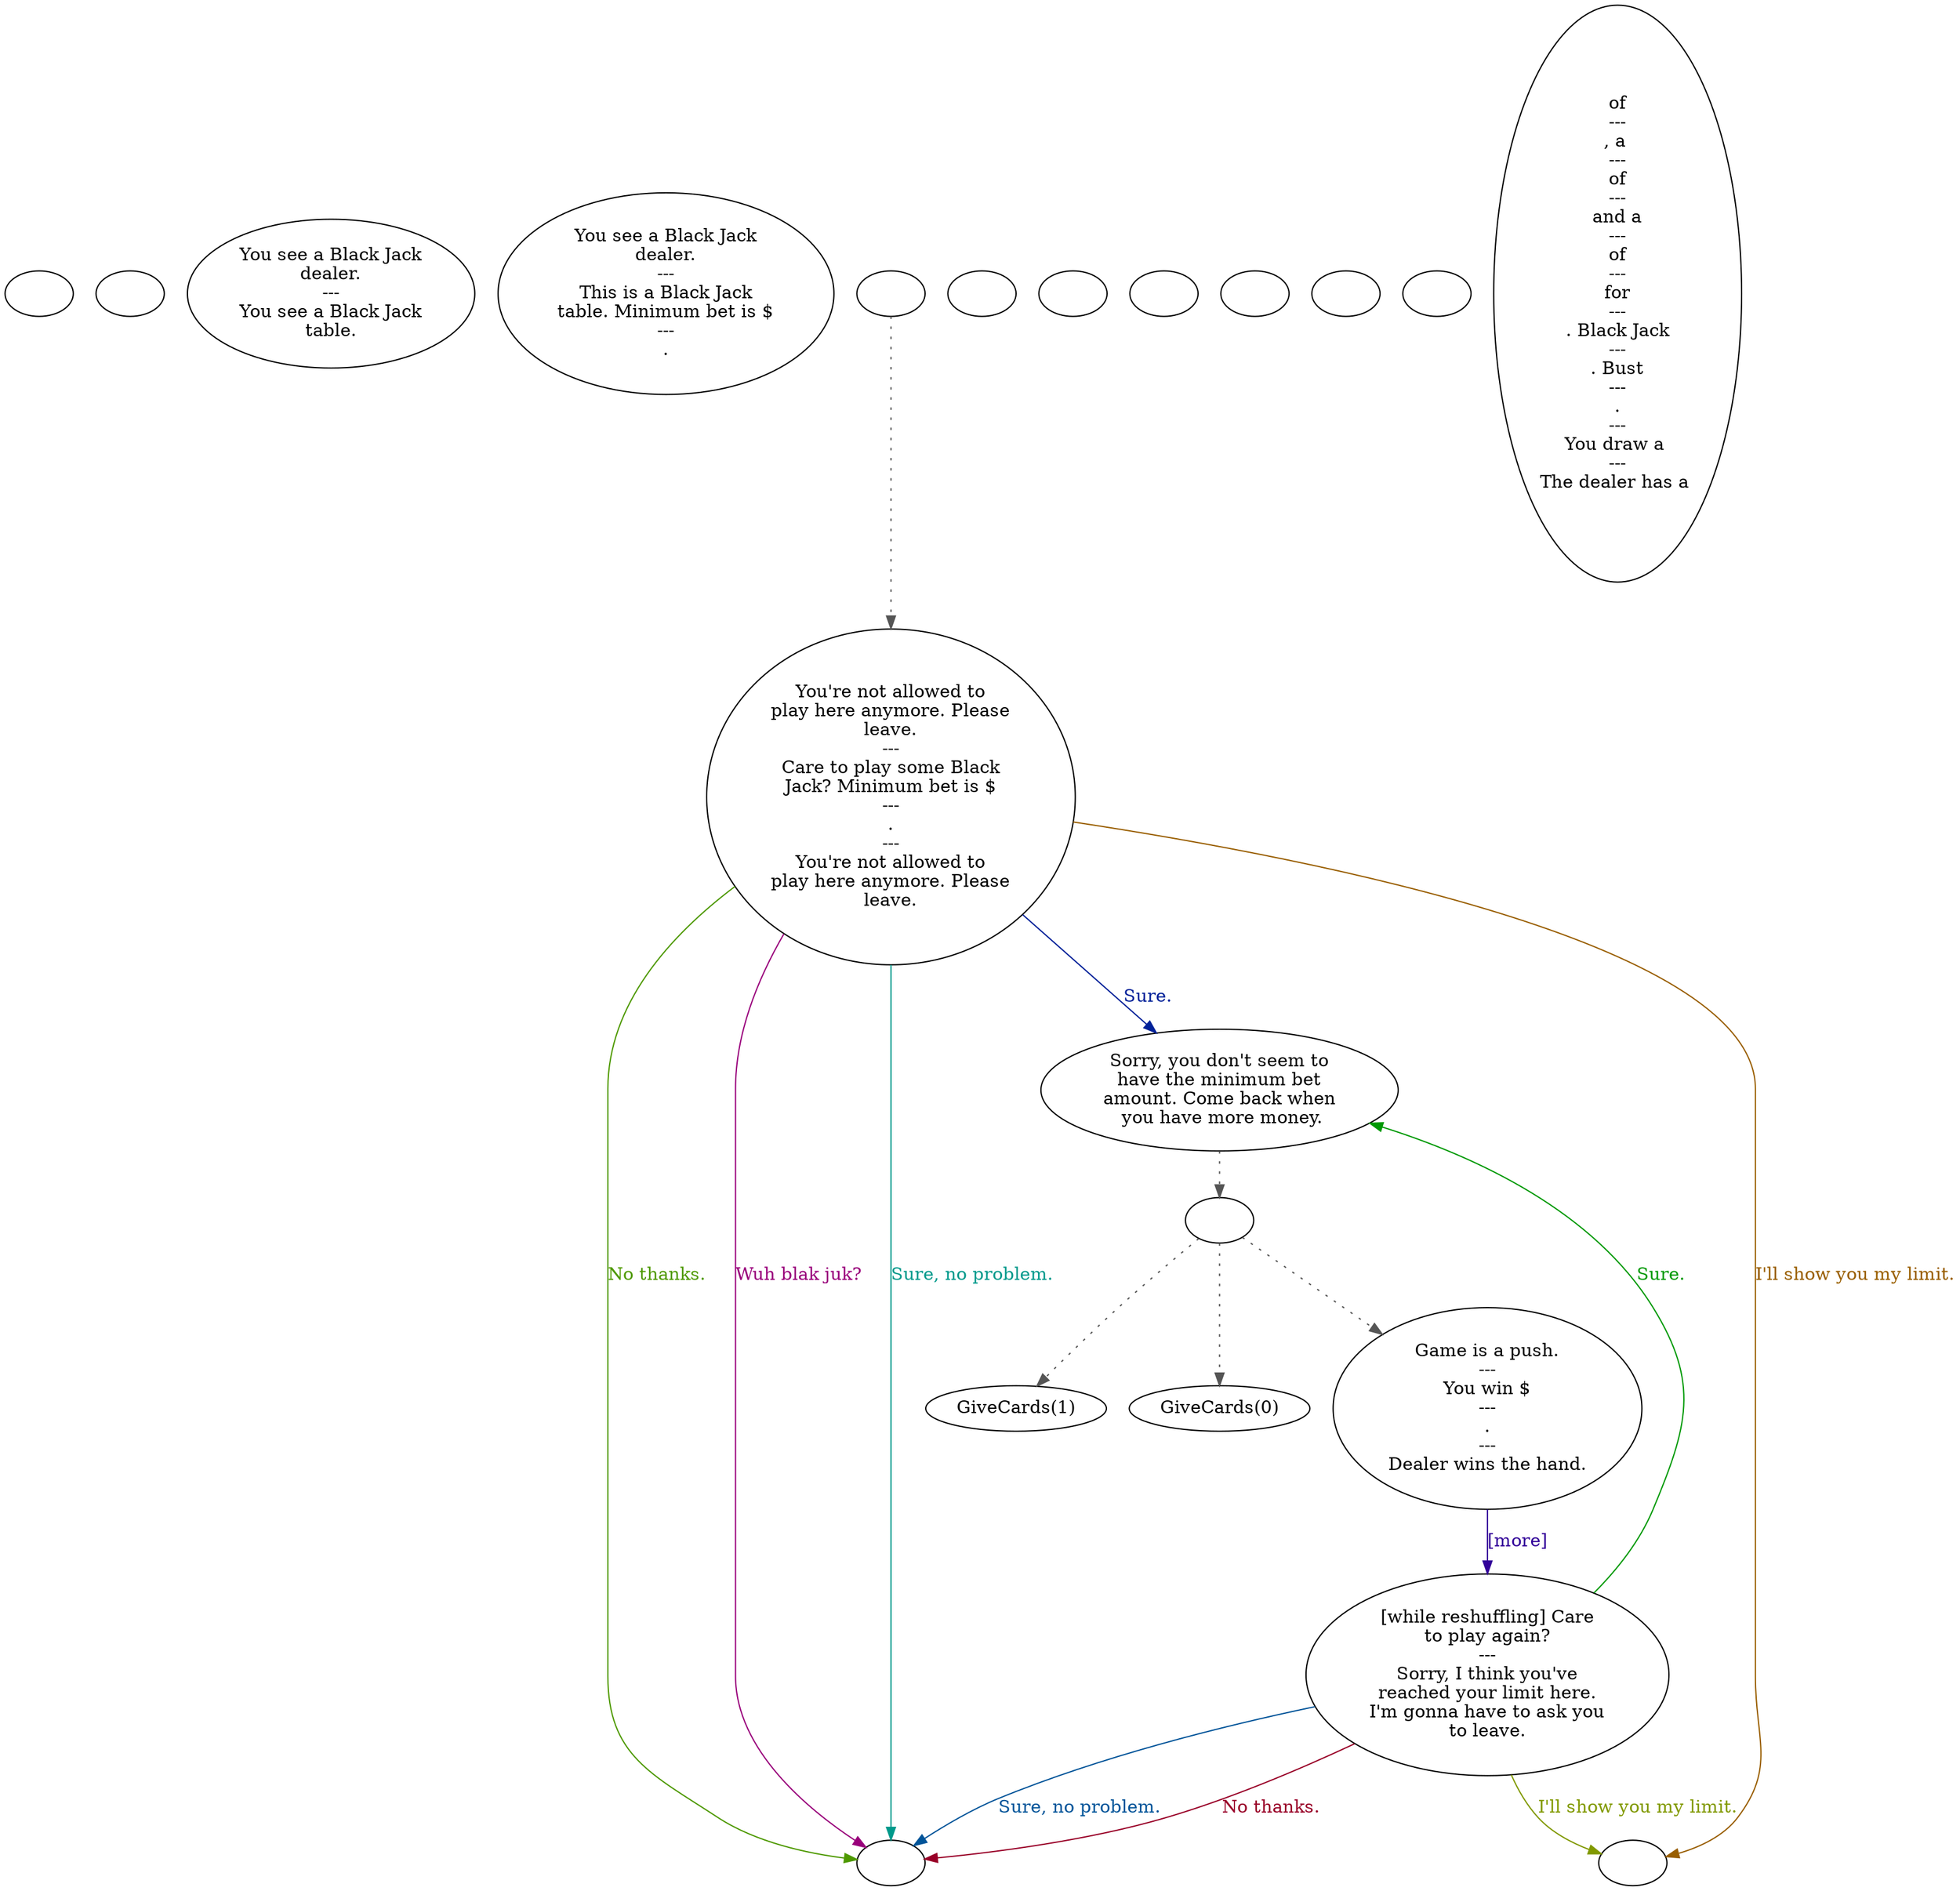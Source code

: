 digraph ziBlkJck {
  "checkPartyMembersNearDoor" [style=filled       fillcolor="#FFFFFF"       color="#000000"]
  "checkPartyMembersNearDoor" [label=""]
  "start" [style=filled       fillcolor="#FFFFFF"       color="#000000"]
  "start" [label=""]
  "look_at_p_proc" [style=filled       fillcolor="#FFFFFF"       color="#000000"]
  "look_at_p_proc" [label="You see a Black Jack\ndealer.\n---\nYou see a Black Jack\ntable."]
  "description_p_proc" [style=filled       fillcolor="#FFFFFF"       color="#000000"]
  "description_p_proc" [label="You see a Black Jack\ndealer.\n---\nThis is a Black Jack\ntable. Minimum bet is $\n---\n."]
  "talk_p_proc" [style=filled       fillcolor="#FFFFFF"       color="#000000"]
  "talk_p_proc" -> "Node000" [style=dotted color="#555555"]
  "talk_p_proc" [label=""]
  "pickup_p_proc" [style=filled       fillcolor="#FFFFFF"       color="#000000"]
  "pickup_p_proc" [label=""]
  "timed_event_p_proc" [style=filled       fillcolor="#FFFFFF"       color="#000000"]
  "timed_event_p_proc" [label=""]
  "Node000" [style=filled       fillcolor="#FFFFFF"       color="#000000"]
  "Node000" [label="You're not allowed to\nplay here anymore. Please\nleave.\n---\nCare to play some Black\nJack? Minimum bet is $\n---\n.\n---\nYou're not allowed to\nplay here anymore. Please\nleave."]
  "Node000" -> "Node001" [label="Sure." color="#002199" fontcolor="#002199"]
  "Node000" -> "Node999" [label="No thanks." color="#4E9900" fontcolor="#4E9900"]
  "Node000" -> "Node999" [label="Wuh blak juk?" color="#99007B" fontcolor="#99007B"]
  "Node000" -> "Node999" [label="Sure, no problem." color="#00998B" fontcolor="#00998B"]
  "Node000" -> "Node998" [label="I'll show you my limit." color="#995E00" fontcolor="#995E00"]
  "Node001" [style=filled       fillcolor="#FFFFFF"       color="#000000"]
  "Node001" -> "Node002" [style=dotted color="#555555"]
  "Node001" [label="Sorry, you don't seem to\nhave the minimum bet\namount. Come back when\n you have more money."]
  "Node002" [style=filled       fillcolor="#FFFFFF"       color="#000000"]
  "Node002" -> "GiveCards(0)" [style=dotted color="#555555"]
  "Node002" -> "GiveCards(1)" [style=dotted color="#555555"]
  "Node002" -> "Node005" [style=dotted color="#555555"]
  "Node002" [label=""]
  "Node005" [style=filled       fillcolor="#FFFFFF"       color="#000000"]
  "Node005" [label="Game is a push.\n---\nYou win $\n---\n.\n---\nDealer wins the hand."]
  "Node005" -> "Node006" [label="[more]" color="#320099" fontcolor="#320099"]
  "Node006" [style=filled       fillcolor="#FFFFFF"       color="#000000"]
  "Node006" [label="[while reshuffling] Care\nto play again?\n---\nSorry, I think you've\nreached your limit here.\nI'm gonna have to ask you\nto leave."]
  "Node006" -> "Node001" [label="Sure." color="#009905" fontcolor="#009905"]
  "Node006" -> "Node999" [label="No thanks." color="#990028" fontcolor="#990028"]
  "Node006" -> "Node999" [label="Sure, no problem." color="#005499" fontcolor="#005499"]
  "Node006" -> "Node998" [label="I'll show you my limit." color="#819900" fontcolor="#819900"]
  "DrawCard" [style=filled       fillcolor="#FFFFFF"       color="#000000"]
  "DrawCard" [label=""]
  "GetCardValue" [style=filled       fillcolor="#FFFFFF"       color="#000000"]
  "GetCardValue" [label=""]
  "TotalCards" [style=filled       fillcolor="#FFFFFF"       color="#000000"]
  "TotalCards" [label=""]
  "GiveCards" [style=filled       fillcolor="#FFFFFF"       color="#000000"]
  "GiveCards" [label=""]
  "Node999" [style=filled       fillcolor="#FFFFFF"       color="#000000"]
  "Node999" [label=""]
  "Node998" [style=filled       fillcolor="#FFFFFF"       color="#000000"]
  "Node998" [label=""]
  "PrintDrawCardMessages" [style=filled       fillcolor="#FFFFFF"       color="#000000"]
  "PrintDrawCardMessages" [label=" of \n---\n, a \n---\n of \n---\n and a \n---\n of \n---\n for \n---\n. Black Jack\n---\n. Bust\n---\n.\n---\nYou draw a \n---\nThe dealer has a "]
}